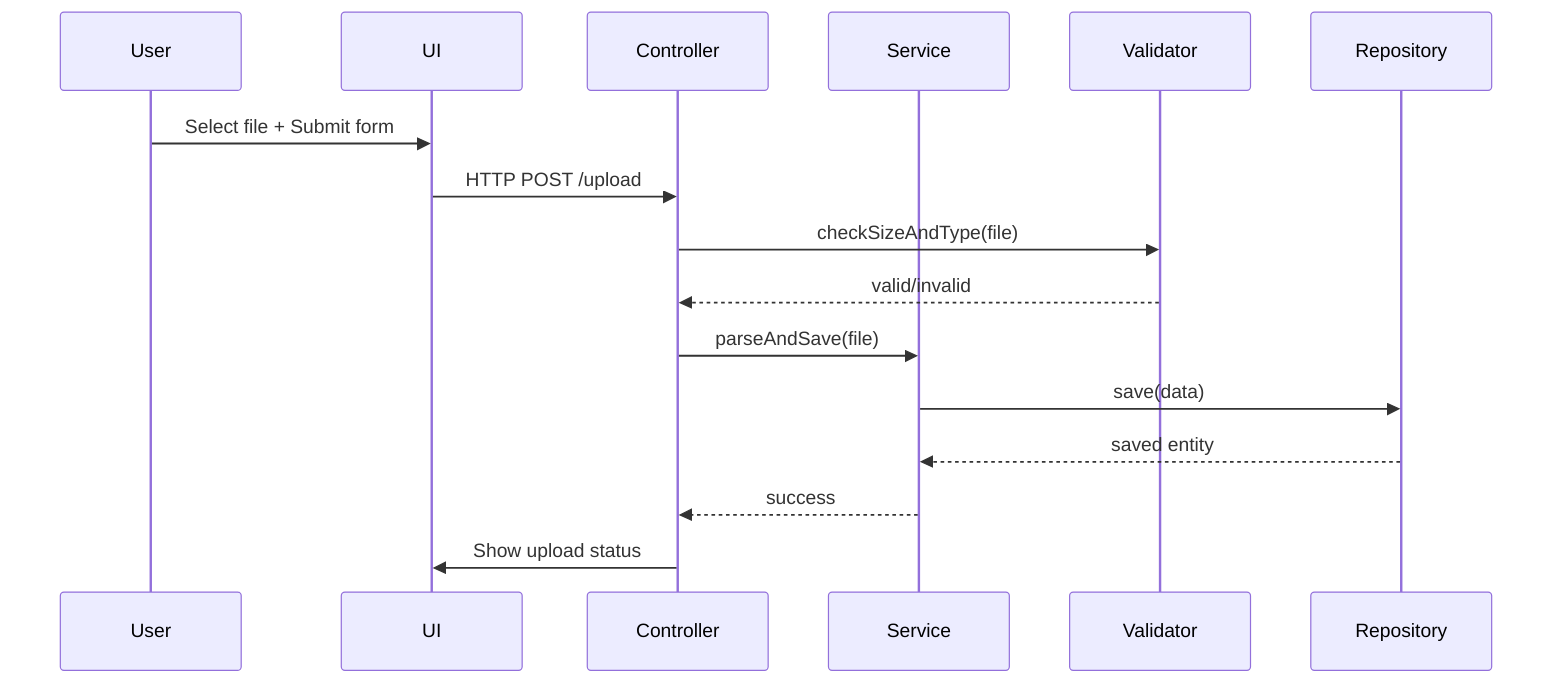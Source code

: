 sequenceDiagram
    participant User
    participant UI
    participant Controller
    participant Service
    participant Validator
    participant Repository

    User->>UI: Select file + Submit form
    UI->>Controller: HTTP POST /upload
    Controller->>Validator: checkSizeAndType(file)
    Validator-->>Controller: valid/invalid
    Controller->>Service: parseAndSave(file)
    Service->>Repository: save(data)
    Repository-->>Service: saved entity
    Service-->>Controller: success
    Controller->>UI: Show upload status